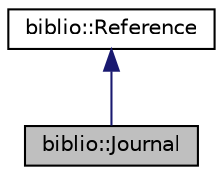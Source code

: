digraph "biblio::Journal"
{
  edge [fontname="Helvetica",fontsize="10",labelfontname="Helvetica",labelfontsize="10"];
  node [fontname="Helvetica",fontsize="10",shape=record];
  Node0 [label="biblio::Journal",height=0.2,width=0.4,color="black", fillcolor="grey75", style="filled", fontcolor="black"];
  Node1 -> Node0 [dir="back",color="midnightblue",fontsize="10",style="solid",fontname="Helvetica"];
  Node1 [label="biblio::Reference",height=0.2,width=0.4,color="black", fillcolor="white", style="filled",URL="$classbiblio_1_1Reference.html",tooltip="Classe de base abstraite, les classes Ouvrage et Journal hérite de cette classe. "];
}
